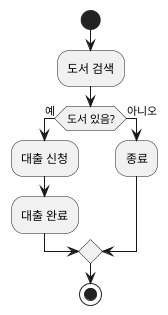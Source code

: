 @startuml Activity Diagram
start
:도서 검색;
if (도서 있음?) then (예)
  :대출 신청;
  :대출 완료;
else (아니오)
  :종료;
endif
stop
@enduml